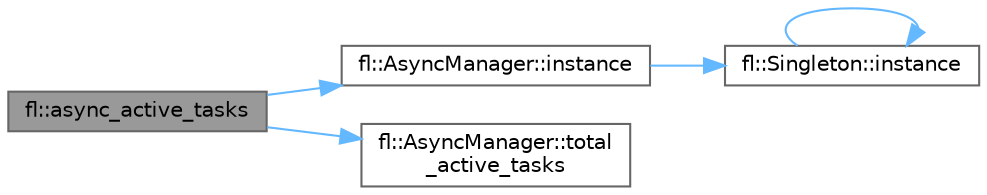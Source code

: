 digraph "fl::async_active_tasks"
{
 // INTERACTIVE_SVG=YES
 // LATEX_PDF_SIZE
  bgcolor="transparent";
  edge [fontname=Helvetica,fontsize=10,labelfontname=Helvetica,labelfontsize=10];
  node [fontname=Helvetica,fontsize=10,shape=box,height=0.2,width=0.4];
  rankdir="LR";
  Node1 [id="Node000001",label="fl::async_active_tasks",height=0.2,width=0.4,color="gray40", fillcolor="grey60", style="filled", fontcolor="black",tooltip="Get the number of active async tasks across all systems."];
  Node1 -> Node2 [id="edge1_Node000001_Node000002",color="steelblue1",style="solid",tooltip=" "];
  Node2 [id="Node000002",label="fl::AsyncManager::instance",height=0.2,width=0.4,color="grey40", fillcolor="white", style="filled",URL="$d2/d14/classfl_1_1_async_manager_aa67fcf70428a30d47b64dd5fbbcde94e.html#aa67fcf70428a30d47b64dd5fbbcde94e",tooltip=" "];
  Node2 -> Node3 [id="edge2_Node000002_Node000003",color="steelblue1",style="solid",tooltip=" "];
  Node3 [id="Node000003",label="fl::Singleton::instance",height=0.2,width=0.4,color="grey40", fillcolor="white", style="filled",URL="$d9/d5b/classfl_1_1_singleton_a7e65fe8dee6b2a23a8b6138fa2c274cb.html#a7e65fe8dee6b2a23a8b6138fa2c274cb",tooltip=" "];
  Node3 -> Node3 [id="edge3_Node000003_Node000003",color="steelblue1",style="solid",tooltip=" "];
  Node1 -> Node4 [id="edge4_Node000001_Node000004",color="steelblue1",style="solid",tooltip=" "];
  Node4 [id="Node000004",label="fl::AsyncManager::total\l_active_tasks",height=0.2,width=0.4,color="grey40", fillcolor="white", style="filled",URL="$d2/d14/classfl_1_1_async_manager_a73a2a0dbb437d6454d6216cc87ee0e04.html#a73a2a0dbb437d6454d6216cc87ee0e04",tooltip="Get total number of active tasks across all runners."];
}
